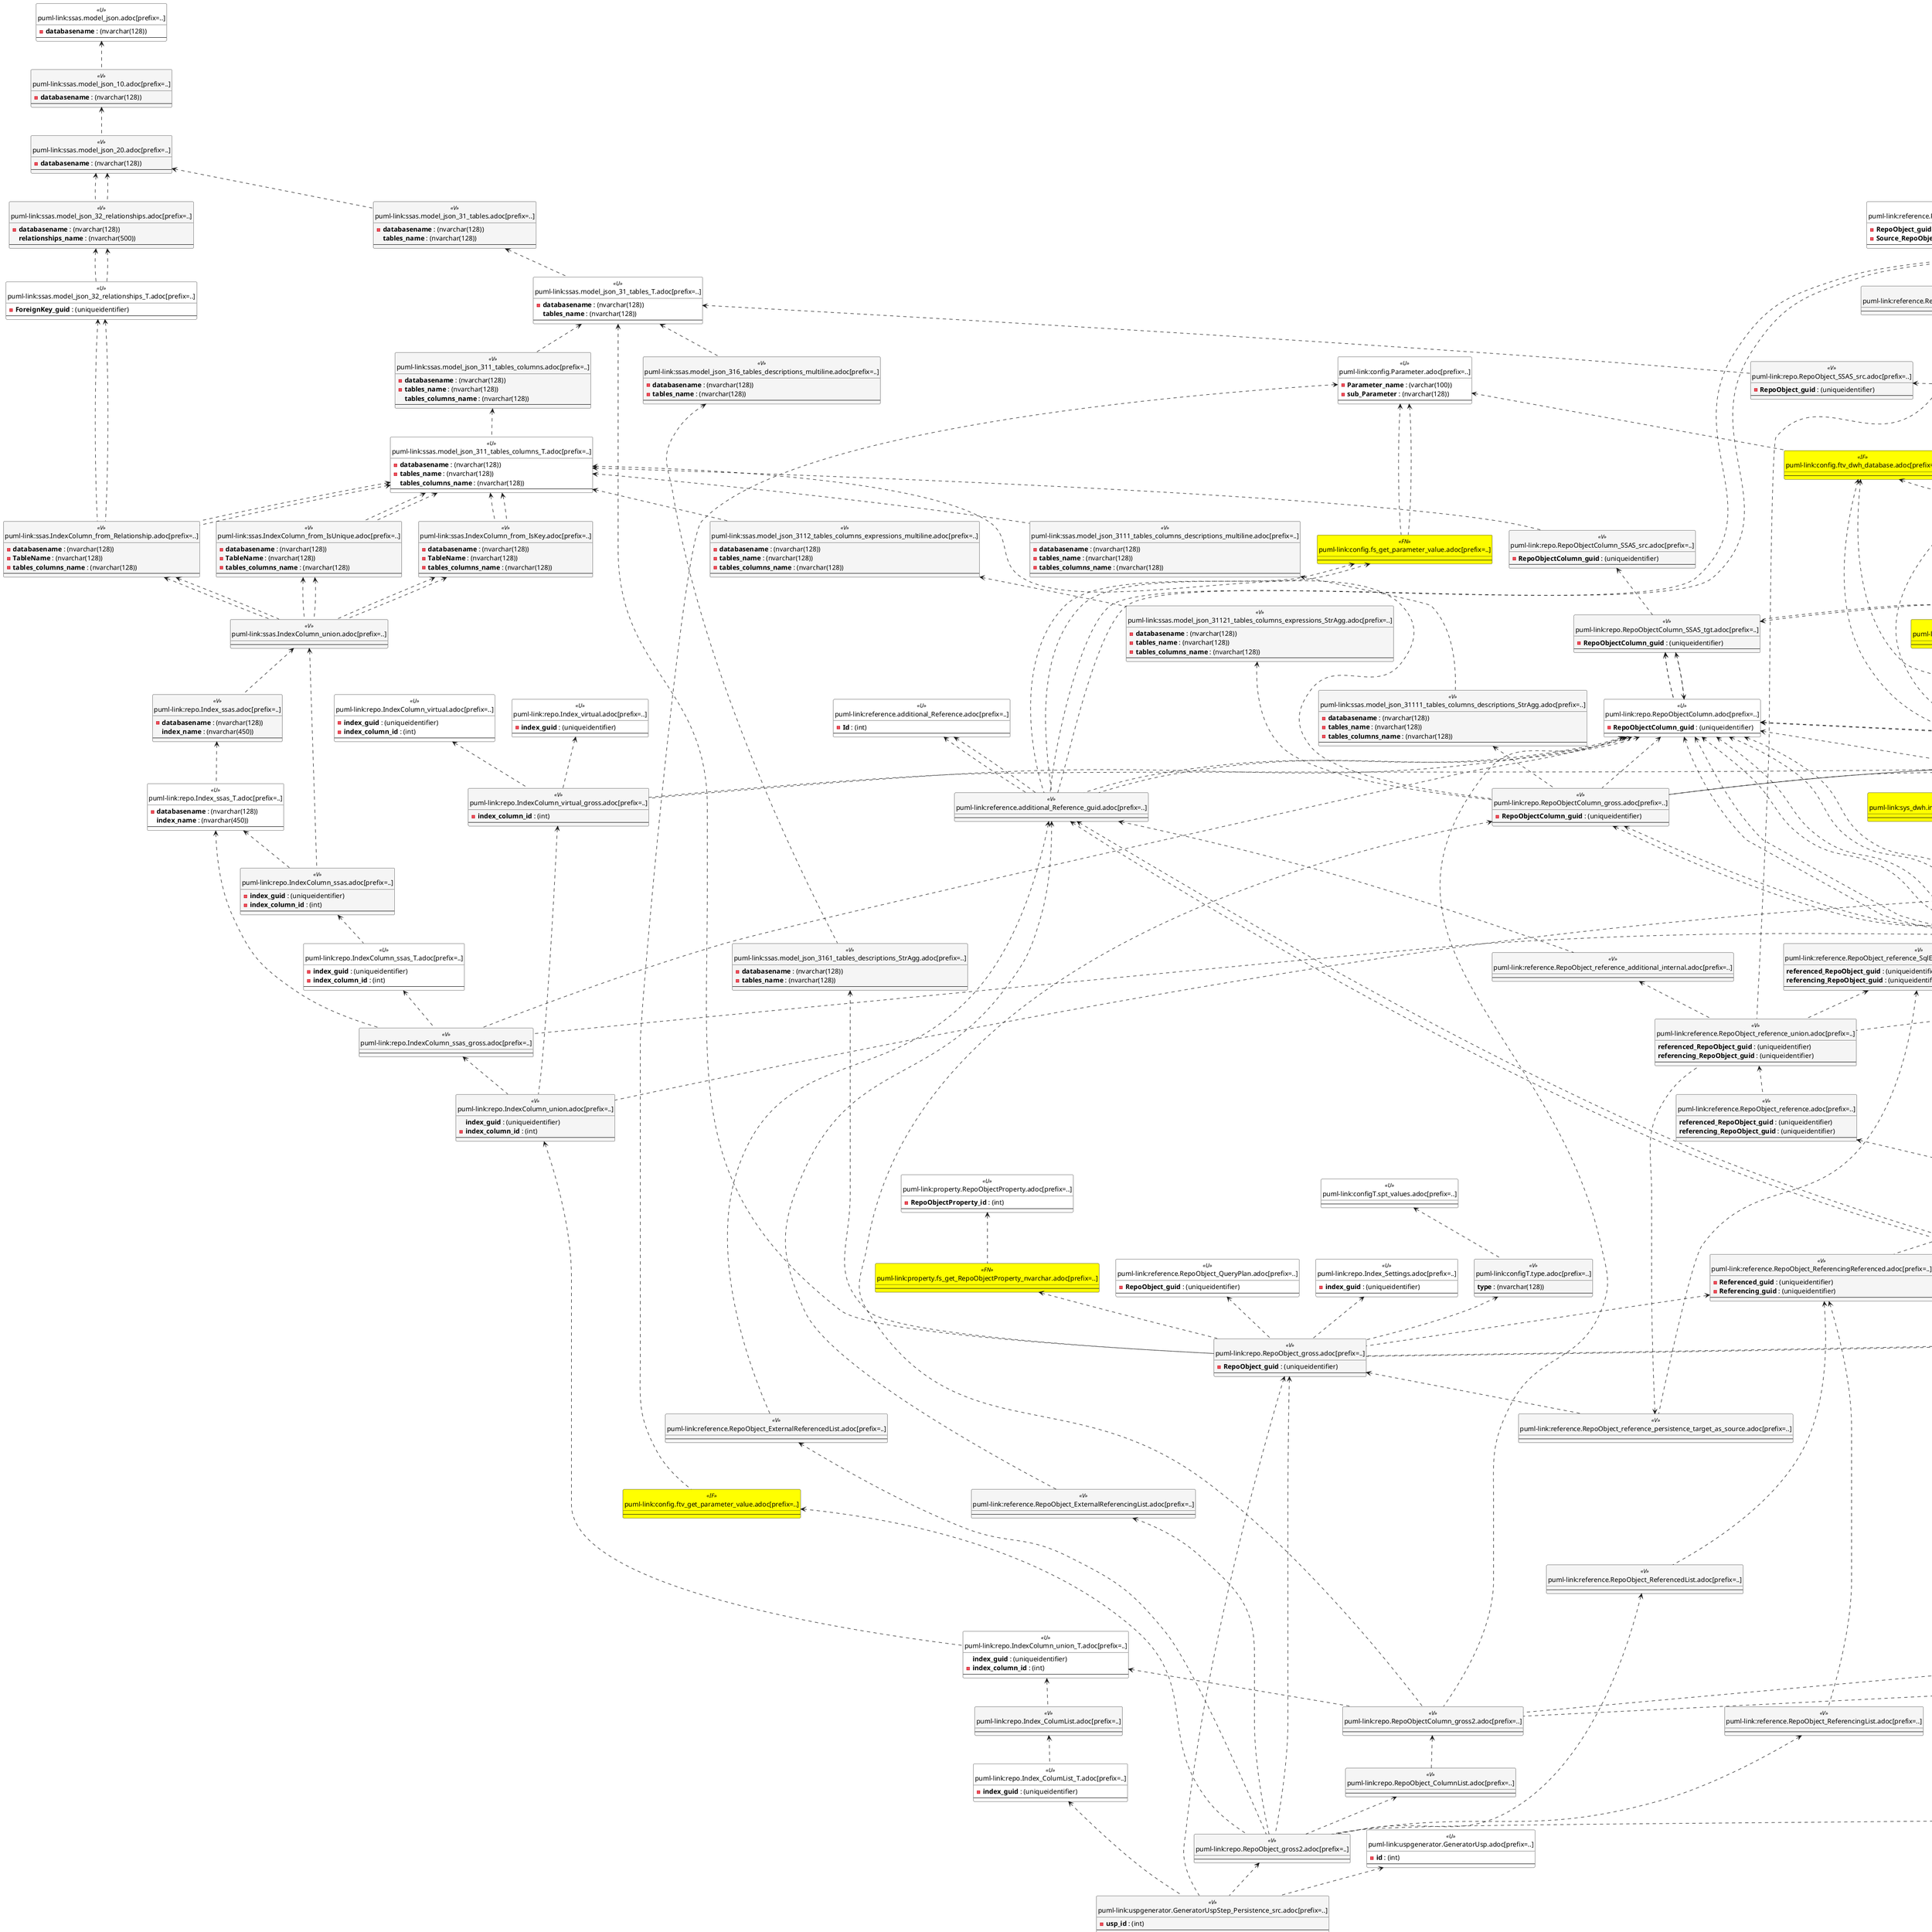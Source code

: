 @startuml
'Left to right direction
top to bottom direction
hide circle
'avoide "." issues:
set namespaceSeparator none


skinparam class {
  BackgroundColor White
  BackgroundColor<<FN>> Yellow
  BackgroundColor<<FS>> Yellow
  BackgroundColor<<FT>> LightGray
  BackgroundColor<<IF>> Yellow
  BackgroundColor<<IS>> Yellow
  BackgroundColor<<P>> Aqua
  BackgroundColor<<PC>> Aqua
  BackgroundColor<<SN>> Yellow
  BackgroundColor<<SO>> SlateBlue
  BackgroundColor<<TF>> LightGray
  BackgroundColor<<TR>> Tomato
  BackgroundColor<<U>> White
  BackgroundColor<<V>> WhiteSmoke
  BackgroundColor<<X>> Aqua
}


entity "puml-link:config.fs_get_parameter_value.adoc[prefix=..]" as config.fs_get_parameter_value << FN >> {
  --
}

entity "puml-link:config.ftv_dwh_database.adoc[prefix=..]" as config.ftv_dwh_database << IF >> {
  --
}

entity "puml-link:config.ftv_get_parameter_value.adoc[prefix=..]" as config.ftv_get_parameter_value << IF >> {
  --
}

entity "puml-link:config.Parameter.adoc[prefix=..]" as config.Parameter << U >> {
  - **Parameter_name** : (varchar(100))
  - **sub_Parameter** : (nvarchar(128))
  --
}

entity "puml-link:configT.join_type.adoc[prefix=..]" as configT.join_type << V >> {
  - **join_type** : (varchar(16))
  --
}

entity "puml-link:configT.spt_values.adoc[prefix=..]" as configT.spt_values << U >> {
  --
}

entity "puml-link:configT.type.adoc[prefix=..]" as configT.type << V >> {
  **type** : (nvarchar(128))
  --
}

entity "puml-link:docs.fs_cleanStringForAnchorId.adoc[prefix=..]" as docs.fs_cleanStringForAnchorId << FN >> {
  --
}

entity "puml-link:property.fs_get_RepoObjectColumnProperty_nvarchar.adoc[prefix=..]" as property.fs_get_RepoObjectColumnProperty_nvarchar << FN >> {
  --
}

entity "puml-link:property.fs_get_RepoObjectProperty_nvarchar.adoc[prefix=..]" as property.fs_get_RepoObjectProperty_nvarchar << FN >> {
  --
}

entity "puml-link:property.RepoObjectColumnProperty.adoc[prefix=..]" as property.RepoObjectColumnProperty << U >> {
  - **RepoObjectColumnProperty_id** : (int)
  --
}

entity "puml-link:property.RepoObjectProperty.adoc[prefix=..]" as property.RepoObjectProperty << U >> {
  - **RepoObjectProperty_id** : (int)
  --
}

entity "puml-link:reference.additional_Reference.adoc[prefix=..]" as reference.additional_Reference << U >> {
  - **Id** : (int)
  --
}

entity "puml-link:reference.additional_Reference_guid.adoc[prefix=..]" as reference.additional_Reference_guid << V >> {
  --
}

entity "puml-link:reference.RepoObject_ExternalReferencedList.adoc[prefix=..]" as reference.RepoObject_ExternalReferencedList << V >> {
  --
}

entity "puml-link:reference.RepoObject_ExternalReferencingList.adoc[prefix=..]" as reference.RepoObject_ExternalReferencingList << V >> {
  --
}

entity "puml-link:reference.RepoObject_QueryPlan.adoc[prefix=..]" as reference.RepoObject_QueryPlan << U >> {
  - **RepoObject_guid** : (uniqueidentifier)
  --
}

entity "puml-link:reference.RepoObject_reference.adoc[prefix=..]" as reference.RepoObject_reference << V >> {
  **referenced_RepoObject_guid** : (uniqueidentifier)
  **referencing_RepoObject_guid** : (uniqueidentifier)
  --
}

entity "puml-link:reference.RepoObject_reference_additional_internal.adoc[prefix=..]" as reference.RepoObject_reference_additional_internal << V >> {
  --
}

entity "puml-link:reference.RepoObject_reference_persistence.adoc[prefix=..]" as reference.RepoObject_reference_persistence << V >> {
  **referenced_RepoObject_guid** : (uniqueidentifier)
  - **referencing_RepoObject_guid** : (uniqueidentifier)
  --
}

entity "puml-link:reference.RepoObject_reference_persistence_target_as_source.adoc[prefix=..]" as reference.RepoObject_reference_persistence_target_as_source << V >> {
  --
}

entity "puml-link:reference.RepoObject_reference_SqlExpressionDependencies.adoc[prefix=..]" as reference.RepoObject_reference_SqlExpressionDependencies << V >> {
  **referenced_RepoObject_guid** : (uniqueidentifier)
  **referencing_RepoObject_guid** : (uniqueidentifier)
  --
}

entity "puml-link:reference.RepoObject_reference_T.adoc[prefix=..]" as reference.RepoObject_reference_T << U >> {
  **referenced_RepoObject_guid** : (uniqueidentifier)
  **referencing_RepoObject_guid** : (uniqueidentifier)
  --
}

entity "puml-link:reference.RepoObject_reference_union.adoc[prefix=..]" as reference.RepoObject_reference_union << V >> {
  **referenced_RepoObject_guid** : (uniqueidentifier)
  **referencing_RepoObject_guid** : (uniqueidentifier)
  --
}

entity "puml-link:reference.RepoObject_reference_virtual.adoc[prefix=..]" as reference.RepoObject_reference_virtual << V >> {
  --
}

entity "puml-link:reference.RepoObject_ReferencedList.adoc[prefix=..]" as reference.RepoObject_ReferencedList << V >> {
  --
}

entity "puml-link:reference.RepoObject_ReferencingList.adoc[prefix=..]" as reference.RepoObject_ReferencingList << V >> {
  --
}

entity "puml-link:reference.RepoObject_ReferencingReferenced.adoc[prefix=..]" as reference.RepoObject_ReferencingReferenced << V >> {
  - **Referenced_guid** : (uniqueidentifier)
  - **Referencing_guid** : (uniqueidentifier)
  --
}

entity "puml-link:reference.RepoObjectColumn_reference.adoc[prefix=..]" as reference.RepoObjectColumn_reference << V >> {
  **referenced_RepoObjectColumn_guid** : (uniqueidentifier)
  **referencing_RepoObjectColumn_guid** : (uniqueidentifier)
  --
}

entity "puml-link:reference.RepoObjectColumn_reference_additional_internal.adoc[prefix=..]" as reference.RepoObjectColumn_reference_additional_internal << V >> {
  --
}

entity "puml-link:reference.RepoObjectColumn_reference_Persistence.adoc[prefix=..]" as reference.RepoObjectColumn_reference_Persistence << V >> {
  **referencing_id** : (int)
  **referencing_minor_id** : (int)
  **referenced_id** : (int)
  **referenced_minor_id** : (int)
  --
}

entity "puml-link:reference.RepoObjectColumn_reference_SqlExpressionDependencies.adoc[prefix=..]" as reference.RepoObjectColumn_reference_SqlExpressionDependencies << V >> {
  - **referencing_id** : (int)
  - **referencing_minor_id** : (int)
  **referenced_id** : (int)
  - **referenced_minor_id** : (int)
  --
}

entity "puml-link:reference.RepoObjectColumn_reference_SqlModules.adoc[prefix=..]" as reference.RepoObjectColumn_reference_SqlModules << V >> {
  **referencing_id** : (int)
  **referencing_minor_id** : (int)
  **referenced_id** : (int)
  **referenced_minor_id** : (int)
  --
}

entity "puml-link:reference.RepoObjectColumn_reference_T.adoc[prefix=..]" as reference.RepoObjectColumn_reference_T << U >> {
  **referenced_RepoObjectColumn_guid** : (uniqueidentifier)
  **referencing_RepoObjectColumn_guid** : (uniqueidentifier)
  --
}

entity "puml-link:reference.RepoObjectColumn_reference_union.adoc[prefix=..]" as reference.RepoObjectColumn_reference_union << V >> {
  --
}

entity "puml-link:reference.RepoObjectColumn_reference_virtual.adoc[prefix=..]" as reference.RepoObjectColumn_reference_virtual << V >> {
  --
}

entity "puml-link:reference.RepoObjectColumn_ReferencedList.adoc[prefix=..]" as reference.RepoObjectColumn_ReferencedList << V >> {
  --
}

entity "puml-link:reference.RepoObjectColumn_ReferencingList.adoc[prefix=..]" as reference.RepoObjectColumn_ReferencingList << V >> {
  --
}

entity "puml-link:reference.RepoObjectColumn_ReferencingReferenced.adoc[prefix=..]" as reference.RepoObjectColumn_ReferencingReferenced << V >> {
  - **Referenced_guid** : (uniqueidentifier)
  - **Referencing_guid** : (uniqueidentifier)
  --
}

entity "puml-link:reference.RepoObjectColumnSource_virtual.adoc[prefix=..]" as reference.RepoObjectColumnSource_virtual << U >> {
  - **RepoObjectColumn_guid** : (uniqueidentifier)
  - **Source_RepoObjectColumn_guid** : (uniqueidentifier)
  --
}

entity "puml-link:reference.RepoObjectSource_virtual.adoc[prefix=..]" as reference.RepoObjectSource_virtual << U >> {
  - **RepoObject_guid** : (uniqueidentifier)
  - **Source_RepoObject_guid** : (uniqueidentifier)
  --
}

entity "puml-link:repo.Index_ColumList.adoc[prefix=..]" as repo.Index_ColumList << V >> {
  --
}

entity "puml-link:repo.Index_ColumList_T.adoc[prefix=..]" as repo.Index_ColumList_T << U >> {
  - **index_guid** : (uniqueidentifier)
  --
}

entity "puml-link:repo.Index_Settings.adoc[prefix=..]" as repo.Index_Settings << U >> {
  - **index_guid** : (uniqueidentifier)
  --
}

entity "puml-link:repo.Index_ssas.adoc[prefix=..]" as repo.Index_ssas << V >> {
  - **databasename** : (nvarchar(128))
  **index_name** : (nvarchar(450))
  --
}

entity "puml-link:repo.Index_ssas_T.adoc[prefix=..]" as repo.Index_ssas_T << U >> {
  - **databasename** : (nvarchar(128))
  **index_name** : (nvarchar(450))
  --
}

entity "puml-link:repo.Index_virtual.adoc[prefix=..]" as repo.Index_virtual << U >> {
  - **index_guid** : (uniqueidentifier)
  --
}

entity "puml-link:repo.IndexColumn_ssas.adoc[prefix=..]" as repo.IndexColumn_ssas << V >> {
  - **index_guid** : (uniqueidentifier)
  - **index_column_id** : (int)
  --
}

entity "puml-link:repo.IndexColumn_ssas_gross.adoc[prefix=..]" as repo.IndexColumn_ssas_gross << V >> {
  --
}

entity "puml-link:repo.IndexColumn_ssas_T.adoc[prefix=..]" as repo.IndexColumn_ssas_T << U >> {
  - **index_guid** : (uniqueidentifier)
  - **index_column_id** : (int)
  --
}

entity "puml-link:repo.IndexColumn_union.adoc[prefix=..]" as repo.IndexColumn_union << V >> {
  **index_guid** : (uniqueidentifier)
  - **index_column_id** : (int)
  --
}

entity "puml-link:repo.IndexColumn_union_T.adoc[prefix=..]" as repo.IndexColumn_union_T << U >> {
  **index_guid** : (uniqueidentifier)
  - **index_column_id** : (int)
  --
}

entity "puml-link:repo.IndexColumn_virtual.adoc[prefix=..]" as repo.IndexColumn_virtual << U >> {
  - **index_guid** : (uniqueidentifier)
  - **index_column_id** : (int)
  --
}

entity "puml-link:repo.IndexColumn_virtual_gross.adoc[prefix=..]" as repo.IndexColumn_virtual_gross << V >> {
  - **index_column_id** : (int)
  --
}

entity "puml-link:repo.RepoObject.adoc[prefix=..]" as repo.RepoObject << U >> {
  - **RepoObject_guid** : (uniqueidentifier)
  --
}

entity "puml-link:repo.RepoObject_ColumnList.adoc[prefix=..]" as repo.RepoObject_ColumnList << V >> {
  --
}

entity "puml-link:repo.RepoObject_gross.adoc[prefix=..]" as repo.RepoObject_gross << V >> {
  - **RepoObject_guid** : (uniqueidentifier)
  --
}

entity "puml-link:repo.RepoObject_gross2.adoc[prefix=..]" as repo.RepoObject_gross2 << V >> {
  --
}

entity "puml-link:repo.RepoObject_persistence.adoc[prefix=..]" as repo.RepoObject_persistence << U >> {
  - **target_RepoObject_guid** : (uniqueidentifier)
  --
}

entity "puml-link:repo.RepoObject_SSAS_src.adoc[prefix=..]" as repo.RepoObject_SSAS_src << V >> {
  - **RepoObject_guid** : (uniqueidentifier)
  --
}

entity "puml-link:repo.RepoObject_SSAS_tgt.adoc[prefix=..]" as repo.RepoObject_SSAS_tgt << V >> {
  - **RepoObject_guid** : (uniqueidentifier)
  --
}

entity "puml-link:repo.RepoObjectColumn.adoc[prefix=..]" as repo.RepoObjectColumn << U >> {
  - **RepoObjectColumn_guid** : (uniqueidentifier)
  --
}

entity "puml-link:repo.RepoObjectColumn_gross.adoc[prefix=..]" as repo.RepoObjectColumn_gross << V >> {
  - **RepoObjectColumn_guid** : (uniqueidentifier)
  --
}

entity "puml-link:repo.RepoObjectColumn_gross2.adoc[prefix=..]" as repo.RepoObjectColumn_gross2 << V >> {
  --
}

entity "puml-link:repo.RepoObjectColumn_SSAS_src.adoc[prefix=..]" as repo.RepoObjectColumn_SSAS_src << V >> {
  - **RepoObjectColumn_guid** : (uniqueidentifier)
  --
}

entity "puml-link:repo.RepoObjectColumn_SSAS_tgt.adoc[prefix=..]" as repo.RepoObjectColumn_SSAS_tgt << V >> {
  - **RepoObjectColumn_guid** : (uniqueidentifier)
  --
}

entity "puml-link:repo.SysColumn_RepoObjectColumn_via_name.adoc[prefix=..]" as repo.SysColumn_RepoObjectColumn_via_name << V >> {
  --
}

entity "puml-link:repo.SysObject_RepoObject_via_name.adoc[prefix=..]" as repo.SysObject_RepoObject_via_name << V >> {
  --
}

entity "puml-link:repo_sys.ExtendedProperties.adoc[prefix=..]" as repo_sys.ExtendedProperties << V >> {
  --
}

entity "puml-link:repo_sys.IndexColumn_unique.adoc[prefix=..]" as repo_sys.IndexColumn_unique << V >> {
  --
}

entity "puml-link:repo_sys.sql_expression_dependencies.adoc[prefix=..]" as repo_sys.sql_expression_dependencies << V >> {
  --
}

entity "puml-link:repo_sys.SysColumn.adoc[prefix=..]" as repo_sys.SysColumn << V >> {
  --
}

entity "puml-link:repo_sys.SysObject.adoc[prefix=..]" as repo_sys.SysObject << V >> {
  --
}

entity "puml-link:sqlparse.ftv_sqlparse.adoc[prefix=..]" as sqlparse.ftv_sqlparse << IF >> {
  --
}

entity "puml-link:sqlparse.ftv_sqlparse_children_pivot.adoc[prefix=..]" as sqlparse.ftv_sqlparse_children_pivot << IF >> {
  --
}

entity "puml-link:sqlparse.ftv_sqlparse_with_some_children.adoc[prefix=..]" as sqlparse.ftv_sqlparse_with_some_children << IF >> {
  --
}

entity "puml-link:sqlparse.RepoObject_SqlModules.adoc[prefix=..]" as sqlparse.RepoObject_SqlModules << U >> {
  - **RepoObject_guid** : (uniqueidentifier)
  --
}

entity "puml-link:sqlparse.RepoObject_SqlModules_10_statement.adoc[prefix=..]" as sqlparse.RepoObject_SqlModules_10_statement << V >> {
  - **RepoObject_guid** : (uniqueidentifier)
  --
}

entity "puml-link:sqlparse.RepoObject_SqlModules_20_statement_children.adoc[prefix=..]" as sqlparse.RepoObject_SqlModules_20_statement_children << V >> {
  - **RepoObject_guid** : (uniqueidentifier)
  - **json_key** : (nvarchar(4000))
  --
}

entity "puml-link:sqlparse.RepoObject_SqlModules_21_statement_children_helper.adoc[prefix=..]" as sqlparse.RepoObject_SqlModules_21_statement_children_helper << V >> {
  - **RepoObject_guid** : (uniqueidentifier)
  - **json_key** : (nvarchar(4000))
  --
}

entity "puml-link:sqlparse.RepoObject_SqlModules_22_identifier_alias_AS.adoc[prefix=..]" as sqlparse.RepoObject_SqlModules_22_identifier_alias_AS << V >> {
  - **RepoObject_guid** : (uniqueidentifier)
  - **json_key** : (nvarchar(4000))
  **RowNumber** : (bigint)
  --
}

entity "puml-link:sqlparse.RepoObject_SqlModules_24_IdentifierList_children.adoc[prefix=..]" as sqlparse.RepoObject_SqlModules_24_IdentifierList_children << V >> {
  - **RepoObject_guid** : (uniqueidentifier)
  - **json_key** : (nvarchar(4000))
  - **T2_json_key** : (nvarchar(4000))
  --
}

entity "puml-link:sqlparse.RepoObject_SqlModules_25_IdentifierList_children_IdentifierSplit.adoc[prefix=..]" as sqlparse.RepoObject_SqlModules_25_IdentifierList_children_IdentifierSplit << V >> {
  - **RepoObject_guid** : (uniqueidentifier)
  - **json_key** : (nvarchar(4000))
  - **T2_json_key** : (nvarchar(4000))
  --
}

entity "puml-link:sqlparse.RepoObject_SqlModules_26_IdentifierList_children_IdentifierSplit_QuoteName.adoc[prefix=..]" as sqlparse.RepoObject_SqlModules_26_IdentifierList_children_IdentifierSplit_QuoteName << V >> {
  - **RepoObject_guid** : (uniqueidentifier)
  - **json_key** : (nvarchar(4000))
  - **T2_json_key** : (nvarchar(4000))
  --
}

entity "puml-link:sqlparse.RepoObject_SqlModules_29_1_object_is_union.adoc[prefix=..]" as sqlparse.RepoObject_SqlModules_29_1_object_is_union << V >> {
  - **RepoObject_guid** : (uniqueidentifier)
  --
}

entity "puml-link:sqlparse.RepoObject_SqlModules_29_2_object_is_GroupBy.adoc[prefix=..]" as sqlparse.RepoObject_SqlModules_29_2_object_is_GroupBy << V >> {
  - **RepoObject_guid** : (uniqueidentifier)
  --
}

entity "puml-link:sqlparse.RepoObject_SqlModules_31_object.adoc[prefix=..]" as sqlparse.RepoObject_SqlModules_31_object << V >> {
  - **RepoObject_guid** : (uniqueidentifier)
  --
}

entity "puml-link:sqlparse.RepoObject_SqlModules_32_ObjectClass.adoc[prefix=..]" as sqlparse.RepoObject_SqlModules_32_ObjectClass << V >> {
  - **RepoObject_guid** : (uniqueidentifier)
  **class** : (nvarchar(500))
  --
}

entity "puml-link:sqlparse.RepoObject_SqlModules_33_ObjectNormalized.adoc[prefix=..]" as sqlparse.RepoObject_SqlModules_33_ObjectNormalized << V >> {
  - **RepoObject_guid** : (uniqueidentifier)
  **normalized** : (nvarchar(max))
  --
}

entity "puml-link:sqlparse.RepoObject_SqlModules_39_object.adoc[prefix=..]" as sqlparse.RepoObject_SqlModules_39_object << V >> {
  - **RepoObject_guid** : (uniqueidentifier)
  --
}

entity "puml-link:sqlparse.RepoObject_SqlModules_41_from.adoc[prefix=..]" as sqlparse.RepoObject_SqlModules_41_from << V >> {
  - **RepoObject_guid** : (uniqueidentifier)
  - **json_key** : (nvarchar(4000))
  --
}

entity "puml-link:sqlparse.RepoObject_SqlModules_41_from_T.adoc[prefix=..]" as sqlparse.RepoObject_SqlModules_41_from_T << U >> {
  - **RepoObject_guid** : (uniqueidentifier)
  - **json_key** : (nvarchar(4000))
  --
}

entity "puml-link:sqlparse.RepoObject_SqlModules_42_from_Identifier.adoc[prefix=..]" as sqlparse.RepoObject_SqlModules_42_from_Identifier << V >> {
  --
}

entity "puml-link:sqlparse.RepoObject_SqlModules_43_from_Identifier.adoc[prefix=..]" as sqlparse.RepoObject_SqlModules_43_from_Identifier << V >> {
  --
}

entity "puml-link:sqlparse.RepoObject_SqlModules_44_from_Identifier_QuoteName.adoc[prefix=..]" as sqlparse.RepoObject_SqlModules_44_from_Identifier_QuoteName << V >> {
  --
}

entity "puml-link:sqlparse.RepoObject_SqlModules_51_Identitfier.adoc[prefix=..]" as sqlparse.RepoObject_SqlModules_51_Identitfier << V >> {
  --
}

entity "puml-link:sqlparse.RepoObject_SqlModules_52_Identitfier_QuoteName.adoc[prefix=..]" as sqlparse.RepoObject_SqlModules_52_Identitfier_QuoteName << V >> {
  --
}

entity "puml-link:sqlparse.RepoObject_SqlModules_61_SelectIdentifier_Union.adoc[prefix=..]" as sqlparse.RepoObject_SqlModules_61_SelectIdentifier_Union << V >> {
  --
}

entity "puml-link:sqlparse.RepoObject_SqlModules_61_SelectIdentifier_Union_T.adoc[prefix=..]" as sqlparse.RepoObject_SqlModules_61_SelectIdentifier_Union_T << U >> {
  --
}

entity "puml-link:sqlparse.RepoObject_SqlModules_71_reference_ExpliciteTableAlias.adoc[prefix=..]" as sqlparse.RepoObject_SqlModules_71_reference_ExpliciteTableAlias << V >> {
  --
}

entity "puml-link:sqlparse.RepoObject_SqlModules_72_reference_NoTableAlias.adoc[prefix=..]" as sqlparse.RepoObject_SqlModules_72_reference_NoTableAlias << V >> {
  --
}

entity "puml-link:sqlparse.RepoObject_SqlModules_79_reference_union.adoc[prefix=..]" as sqlparse.RepoObject_SqlModules_79_reference_union << V >> {
  --
}

entity "puml-link:sqlparse.RepoObject_SqlModules_Repo_Sys.adoc[prefix=..]" as sqlparse.RepoObject_SqlModules_Repo_Sys << V >> {
  --
}

entity "puml-link:ssas.IndexColumn_from_IsKey.adoc[prefix=..]" as ssas.IndexColumn_from_IsKey << V >> {
  - **databasename** : (nvarchar(128))
  - **TableName** : (nvarchar(128))
  - **tables_columns_name** : (nvarchar(128))
  --
}

entity "puml-link:ssas.IndexColumn_from_IsUnique.adoc[prefix=..]" as ssas.IndexColumn_from_IsUnique << V >> {
  - **databasename** : (nvarchar(128))
  - **TableName** : (nvarchar(128))
  - **tables_columns_name** : (nvarchar(128))
  --
}

entity "puml-link:ssas.IndexColumn_from_Relationship.adoc[prefix=..]" as ssas.IndexColumn_from_Relationship << V >> {
  - **databasename** : (nvarchar(128))
  - **TableName** : (nvarchar(128))
  - **tables_columns_name** : (nvarchar(128))
  --
}

entity "puml-link:ssas.IndexColumn_union.adoc[prefix=..]" as ssas.IndexColumn_union << V >> {
  --
}

entity "puml-link:ssas.model_json.adoc[prefix=..]" as ssas.model_json << U >> {
  - **databasename** : (nvarchar(128))
  --
}

entity "puml-link:ssas.model_json_10.adoc[prefix=..]" as ssas.model_json_10 << V >> {
  - **databasename** : (nvarchar(128))
  --
}

entity "puml-link:ssas.model_json_20.adoc[prefix=..]" as ssas.model_json_20 << V >> {
  - **databasename** : (nvarchar(128))
  --
}

entity "puml-link:ssas.model_json_31_tables.adoc[prefix=..]" as ssas.model_json_31_tables << V >> {
  - **databasename** : (nvarchar(128))
  **tables_name** : (nvarchar(128))
  --
}

entity "puml-link:ssas.model_json_31_tables_T.adoc[prefix=..]" as ssas.model_json_31_tables_T << U >> {
  - **databasename** : (nvarchar(128))
  **tables_name** : (nvarchar(128))
  --
}

entity "puml-link:ssas.model_json_311_tables_columns.adoc[prefix=..]" as ssas.model_json_311_tables_columns << V >> {
  - **databasename** : (nvarchar(128))
  - **tables_name** : (nvarchar(128))
  **tables_columns_name** : (nvarchar(128))
  --
}

entity "puml-link:ssas.model_json_311_tables_columns_T.adoc[prefix=..]" as ssas.model_json_311_tables_columns_T << U >> {
  - **databasename** : (nvarchar(128))
  - **tables_name** : (nvarchar(128))
  **tables_columns_name** : (nvarchar(128))
  --
}

entity "puml-link:ssas.model_json_3111_tables_columns_descriptions_multiline.adoc[prefix=..]" as ssas.model_json_3111_tables_columns_descriptions_multiline << V >> {
  - **databasename** : (nvarchar(128))
  - **tables_name** : (nvarchar(128))
  - **tables_columns_name** : (nvarchar(128))
  --
}

entity "puml-link:ssas.model_json_31111_tables_columns_descriptions_StrAgg.adoc[prefix=..]" as ssas.model_json_31111_tables_columns_descriptions_StrAgg << V >> {
  - **databasename** : (nvarchar(128))
  - **tables_name** : (nvarchar(128))
  - **tables_columns_name** : (nvarchar(128))
  --
}

entity "puml-link:ssas.model_json_3112_tables_columns_expressions_multiline.adoc[prefix=..]" as ssas.model_json_3112_tables_columns_expressions_multiline << V >> {
  - **databasename** : (nvarchar(128))
  - **tables_name** : (nvarchar(128))
  - **tables_columns_name** : (nvarchar(128))
  --
}

entity "puml-link:ssas.model_json_31121_tables_columns_expressions_StrAgg.adoc[prefix=..]" as ssas.model_json_31121_tables_columns_expressions_StrAgg << V >> {
  - **databasename** : (nvarchar(128))
  - **tables_name** : (nvarchar(128))
  - **tables_columns_name** : (nvarchar(128))
  --
}

entity "puml-link:ssas.model_json_316_tables_descriptions_multiline.adoc[prefix=..]" as ssas.model_json_316_tables_descriptions_multiline << V >> {
  - **databasename** : (nvarchar(128))
  - **tables_name** : (nvarchar(128))
  --
}

entity "puml-link:ssas.model_json_3161_tables_descriptions_StrAgg.adoc[prefix=..]" as ssas.model_json_3161_tables_descriptions_StrAgg << V >> {
  - **databasename** : (nvarchar(128))
  - **tables_name** : (nvarchar(128))
  --
}

entity "puml-link:ssas.model_json_32_relationships.adoc[prefix=..]" as ssas.model_json_32_relationships << V >> {
  - **databasename** : (nvarchar(128))
  **relationships_name** : (nvarchar(500))
  --
}

entity "puml-link:ssas.model_json_32_relationships_T.adoc[prefix=..]" as ssas.model_json_32_relationships_T << U >> {
  - **ForeignKey_guid** : (uniqueidentifier)
  --
}

entity "puml-link:sys_dwh.columns.adoc[prefix=..]" as sys_dwh.columns << SN >> {
  --
}

entity "puml-link:sys_dwh.computed_columns.adoc[prefix=..]" as sys_dwh.computed_columns << SN >> {
  --
}

entity "puml-link:sys_dwh.default_constraints.adoc[prefix=..]" as sys_dwh.default_constraints << SN >> {
  --
}

entity "puml-link:sys_dwh.extended_properties.adoc[prefix=..]" as sys_dwh.extended_properties << SN >> {
  --
}

entity "puml-link:sys_dwh.identity_columns.adoc[prefix=..]" as sys_dwh.identity_columns << SN >> {
  --
}

entity "puml-link:sys_dwh.index_columns.adoc[prefix=..]" as sys_dwh.index_columns << SN >> {
  --
}

entity "puml-link:sys_dwh.indexes.adoc[prefix=..]" as sys_dwh.indexes << SN >> {
  --
}

entity "puml-link:sys_dwh.objects.adoc[prefix=..]" as sys_dwh.objects << SN >> {
  --
}

entity "puml-link:sys_dwh.parameters.adoc[prefix=..]" as sys_dwh.parameters << SN >> {
  --
}

entity "puml-link:sys_dwh.schemas.adoc[prefix=..]" as sys_dwh.schemas << SN >> {
  --
}

entity "puml-link:sys_dwh.sql_expression_dependencies.adoc[prefix=..]" as sys_dwh.sql_expression_dependencies << SN >> {
  --
}

entity "puml-link:sys_dwh.sql_modules.adoc[prefix=..]" as sys_dwh.sql_modules << SN >> {
  --
}

entity "puml-link:sys_dwh.tables.adoc[prefix=..]" as sys_dwh.tables << SN >> {
  --
}

entity "puml-link:sys_dwh.types.adoc[prefix=..]" as sys_dwh.types << SN >> {
  --
}

entity "puml-link:uspgenerator.GeneratorUsp.adoc[prefix=..]" as uspgenerator.GeneratorUsp << U >> {
  - **id** : (int)
  --
}

entity "puml-link:uspgenerator.GeneratorUspStep_Persistence_src.adoc[prefix=..]" as uspgenerator.GeneratorUspStep_Persistence_src << V >> {
  - **usp_id** : (int)
  --
}

config.fs_get_parameter_value <.. reference.additional_Reference_guid
config.fs_get_parameter_value <.. reference.additional_Reference_guid
config.ftv_dwh_database <.. repo_sys.ExtendedProperties
config.ftv_dwh_database <.. repo_sys.sql_expression_dependencies
config.ftv_dwh_database <.. repo_sys.SysColumn
config.ftv_get_parameter_value <.. repo.RepoObject_gross2
config.Parameter <.. config.ftv_get_parameter_value
config.Parameter <.. config.fs_get_parameter_value
config.Parameter <.. config.fs_get_parameter_value
config.Parameter <.. config.ftv_dwh_database
configT.join_type <.. sqlparse.RepoObject_SqlModules_41_from
configT.join_type <.. sqlparse.RepoObject_SqlModules_41_from
configT.join_type <.. sqlparse.RepoObject_SqlModules_41_from
configT.join_type <.. sqlparse.RepoObject_SqlModules_41_from
configT.spt_values <.. configT.type
configT.type <.. repo.RepoObject_gross
docs.fs_cleanStringForAnchorId <.. reference.RepoObjectColumn_ReferencedList
docs.fs_cleanStringForAnchorId <.. reference.RepoObjectColumn_ReferencingList
property.fs_get_RepoObjectColumnProperty_nvarchar <.. repo.RepoObjectColumn_gross
property.fs_get_RepoObjectProperty_nvarchar <.. repo.RepoObject_gross
property.RepoObjectColumnProperty <.. property.fs_get_RepoObjectColumnProperty_nvarchar
property.RepoObjectProperty <.. property.fs_get_RepoObjectProperty_nvarchar
reference.additional_Reference <.. reference.additional_Reference_guid
reference.additional_Reference <.. reference.additional_Reference_guid
reference.additional_Reference_guid <.. reference.RepoObject_ExternalReferencedList
reference.additional_Reference_guid <.. reference.RepoObject_ExternalReferencingList
reference.additional_Reference_guid <.. reference.RepoObject_reference_additional_internal
reference.additional_Reference_guid <.. reference.RepoObjectColumn_reference_additional_internal
reference.additional_Reference_guid <.. reference.RepoObjectColumn_reference_additional_internal
reference.RepoObject_ExternalReferencedList <.. repo.RepoObject_gross2
reference.RepoObject_ExternalReferencingList <.. repo.RepoObject_gross2
reference.RepoObject_QueryPlan <.. repo.RepoObject_gross
reference.RepoObject_reference <.. reference.RepoObject_reference_T
reference.RepoObject_reference_additional_internal <.. reference.RepoObject_reference_union
reference.RepoObject_reference_persistence <.. reference.RepoObject_reference_union
reference.RepoObject_reference_persistence_target_as_source <.. reference.RepoObject_reference_union
reference.RepoObject_reference_SqlExpressionDependencies <.. reference.RepoObject_reference_union
reference.RepoObject_reference_SqlExpressionDependencies <.. reference.RepoObject_reference_persistence_target_as_source
reference.RepoObject_reference_T <.. reference.RepoObject_ReferencingReferenced
reference.RepoObject_reference_T <.. reference.RepoObjectColumn_reference_additional_internal
reference.RepoObject_reference_T <.. reference.RepoObjectColumn_reference_additional_internal
reference.RepoObject_reference_T <.. reference.RepoObjectColumn_reference_virtual
reference.RepoObject_reference_T <.. reference.RepoObjectColumn_reference_virtual
reference.RepoObject_reference_T <.. reference.RepoObjectColumn_reference_SqlExpressionDependencies
reference.RepoObject_reference_T <.. reference.RepoObjectColumn_reference_SqlExpressionDependencies
reference.RepoObject_reference_union <.. reference.RepoObject_reference
reference.RepoObject_reference_virtual <.. reference.RepoObject_reference_union
reference.RepoObject_ReferencedList <.. repo.RepoObject_gross2
reference.RepoObject_ReferencingList <.. repo.RepoObject_gross2
reference.RepoObject_ReferencingReferenced <.. repo.RepoObject_gross
reference.RepoObject_ReferencingReferenced <.. reference.RepoObject_ReferencedList
reference.RepoObject_ReferencingReferenced <.. reference.RepoObject_ReferencingList
reference.RepoObjectColumn_reference <.. reference.RepoObjectColumn_reference_T
reference.RepoObjectColumn_reference <.. reference.RepoObjectColumn_reference_T
reference.RepoObjectColumn_reference_additional_internal <.. reference.RepoObjectColumn_reference_union
reference.RepoObjectColumn_reference_additional_internal <.. reference.RepoObjectColumn_reference_union
reference.RepoObjectColumn_reference_Persistence <.. reference.RepoObjectColumn_reference_union
reference.RepoObjectColumn_reference_Persistence <.. reference.RepoObjectColumn_reference_union
reference.RepoObjectColumn_reference_SqlExpressionDependencies <.. reference.RepoObjectColumn_reference_union
reference.RepoObjectColumn_reference_SqlExpressionDependencies <.. reference.RepoObjectColumn_reference_union
reference.RepoObjectColumn_reference_SqlModules <.. reference.RepoObjectColumn_reference_union
reference.RepoObjectColumn_reference_SqlModules <.. reference.RepoObjectColumn_reference_union
reference.RepoObjectColumn_reference_T <.. reference.RepoObjectColumn_ReferencingReferenced
reference.RepoObjectColumn_reference_T <.. reference.RepoObjectColumn_ReferencingReferenced
reference.RepoObjectColumn_reference_union <.. reference.RepoObjectColumn_reference
reference.RepoObjectColumn_reference_union <.. reference.RepoObjectColumn_reference
reference.RepoObjectColumn_reference_virtual <.. reference.RepoObjectColumn_reference_union
reference.RepoObjectColumn_reference_virtual <.. reference.RepoObjectColumn_reference_union
reference.RepoObjectColumn_ReferencedList <.. repo.RepoObjectColumn_gross2
reference.RepoObjectColumn_ReferencingList <.. repo.RepoObjectColumn_gross2
reference.RepoObjectColumn_ReferencingReferenced <.. reference.RepoObjectColumn_ReferencedList
reference.RepoObjectColumn_ReferencingReferenced <.. reference.RepoObjectColumn_ReferencingList
reference.RepoObjectColumnSource_virtual <.. reference.RepoObjectColumn_reference_virtual
reference.RepoObjectColumnSource_virtual <.. reference.RepoObjectColumn_reference_virtual
reference.RepoObjectSource_virtual <.. reference.RepoObject_reference_virtual
repo.Index_ColumList <.. repo.Index_ColumList_T
repo.Index_ColumList_T <.. uspgenerator.GeneratorUspStep_Persistence_src
repo.Index_Settings <.. repo.RepoObject_gross
repo.Index_ssas <.. repo.Index_ssas_T
repo.Index_ssas_T <.. repo.IndexColumn_ssas_gross
repo.Index_ssas_T <.. repo.IndexColumn_ssas
repo.Index_virtual <.. repo.IndexColumn_virtual_gross
repo.IndexColumn_ssas <.. repo.IndexColumn_ssas_T
repo.IndexColumn_ssas_gross <.. repo.IndexColumn_union
repo.IndexColumn_ssas_T <.. repo.IndexColumn_ssas_gross
repo.IndexColumn_union <.. repo.IndexColumn_union_T
repo.IndexColumn_union_T <.. repo.RepoObjectColumn_gross2
repo.IndexColumn_union_T <.. repo.Index_ColumList
repo.IndexColumn_virtual <.. repo.IndexColumn_virtual_gross
repo.IndexColumn_virtual_gross <.. repo.IndexColumn_union
repo.RepoObject <.. repo.RepoObjectColumn_gross
repo.RepoObject <.. reference.additional_Reference_guid
repo.RepoObject <.. reference.additional_Reference_guid
repo.RepoObject <.. repo.RepoObject_SSAS_tgt
repo.RepoObject <.. sqlparse.RepoObject_SqlModules_Repo_Sys
repo.RepoObject <.. repo.RepoObject_gross
repo.RepoObject <.. repo.IndexColumn_virtual_gross
repo.RepoObject <.. repo.IndexColumn_ssas_gross
repo.RepoObject <.. reference.RepoObject_reference_persistence
repo.RepoObject <.. reference.RepoObject_reference_virtual
repo.RepoObject <.. repo.SysColumn_RepoObjectColumn_via_name
repo.RepoObject <.. repo.SysObject_RepoObject_via_name
repo.RepoObject <.. reference.RepoObjectColumn_reference_Persistence
repo.RepoObject <.. reference.RepoObjectColumn_reference_Persistence
repo.RepoObject <.. reference.RepoObjectColumn_reference_SqlModules
repo.RepoObject <.. reference.RepoObjectColumn_reference_SqlModules
repo.RepoObject <.. sqlparse.RepoObject_SqlModules_71_reference_ExpliciteTableAlias
repo.RepoObject <.. sqlparse.RepoObject_SqlModules_71_reference_ExpliciteTableAlias
repo.RepoObject <.. sqlparse.RepoObject_SqlModules_72_reference_NoTableAlias
repo.RepoObject <.. sqlparse.RepoObject_SqlModules_72_reference_NoTableAlias
repo.RepoObject <.. sqlparse.RepoObject_SqlModules_10_statement
repo.RepoObject <.. sqlparse.RepoObject_SqlModules_10_statement
repo.RepoObject <.. sqlparse.RepoObject_SqlModules_10_statement
repo.RepoObject <.. sqlparse.RepoObject_SqlModules_10_statement
repo.RepoObject <.. sqlparse.RepoObject_SqlModules_10_statement
repo.RepoObject <.. sqlparse.RepoObject_SqlModules_10_statement
repo.RepoObject <.. sqlparse.RepoObject_SqlModules_10_statement
repo.RepoObject <.. sqlparse.RepoObject_SqlModules_10_statement
repo.RepoObject <.. sqlparse.RepoObject_SqlModules_10_statement
repo.RepoObject <.. sqlparse.RepoObject_SqlModules_10_statement
repo.RepoObject <.. sqlparse.RepoObject_SqlModules_10_statement
repo.RepoObject <.. sqlparse.RepoObject_SqlModules_10_statement
repo.RepoObject <.. sqlparse.RepoObject_SqlModules_10_statement
repo.RepoObject <.. sqlparse.RepoObject_SqlModules_10_statement
repo.RepoObject <.. sqlparse.RepoObject_SqlModules_10_statement
repo.RepoObject <.. sqlparse.RepoObject_SqlModules_10_statement
repo.RepoObject <.. sqlparse.RepoObject_SqlModules_10_statement
repo.RepoObject <.. sqlparse.RepoObject_SqlModules_10_statement
repo.RepoObject <.. sqlparse.RepoObject_SqlModules_10_statement
repo.RepoObject <.. sqlparse.RepoObject_SqlModules_10_statement
repo.RepoObject <.. sqlparse.RepoObject_SqlModules_10_statement
repo.RepoObject <.. sqlparse.RepoObject_SqlModules_10_statement
repo.RepoObject <.. sqlparse.RepoObject_SqlModules_10_statement
repo.RepoObject <.. sqlparse.RepoObject_SqlModules_10_statement
repo.RepoObject <.. sqlparse.RepoObject_SqlModules_39_object
repo.RepoObject <.. sqlparse.RepoObject_SqlModules_39_object
repo.RepoObject <.. sqlparse.RepoObject_SqlModules_39_object
repo.RepoObject <.. sqlparse.RepoObject_SqlModules_39_object
repo.RepoObject_ColumnList <.. repo.RepoObject_gross2
repo.RepoObject_gross <.. repo.RepoObject_gross2
repo.RepoObject_gross <.. uspgenerator.GeneratorUspStep_Persistence_src
repo.RepoObject_gross <.. reference.RepoObject_reference_persistence_target_as_source
repo.RepoObject_gross2 <.. uspgenerator.GeneratorUspStep_Persistence_src
repo.RepoObject_persistence <.. repo.RepoObject_gross
repo.RepoObject_persistence <.. repo.RepoObjectColumn_gross
repo.RepoObject_persistence <.. reference.RepoObject_reference_persistence
repo.RepoObject_persistence <.. reference.RepoObjectColumn_reference_Persistence
repo.RepoObject_persistence <.. reference.RepoObjectColumn_reference_Persistence
repo.RepoObject_SSAS_src <.. repo.RepoObject_SSAS_tgt
repo.RepoObject_SSAS_tgt <.. repo.RepoObject
repo.RepoObject_SSAS_tgt <.. repo.RepoObjectColumn_SSAS_tgt
repo.RepoObjectColumn <.. repo.RepoObjectColumn_SSAS_tgt
repo.RepoObjectColumn <.. repo.IndexColumn_virtual_gross
repo.RepoObjectColumn <.. repo.IndexColumn_ssas_gross
repo.RepoObjectColumn <.. repo.SysColumn_RepoObjectColumn_via_name
repo.RepoObjectColumn <.. reference.additional_Reference_guid
repo.RepoObjectColumn <.. reference.additional_Reference_guid
repo.RepoObjectColumn <.. repo.RepoObjectColumn_gross2
repo.RepoObjectColumn <.. repo.RepoObjectColumn_gross
repo.RepoObjectColumn <.. reference.RepoObjectColumn_reference_Persistence
repo.RepoObjectColumn <.. reference.RepoObjectColumn_reference_Persistence
repo.RepoObjectColumn <.. sqlparse.RepoObject_SqlModules_72_reference_NoTableAlias
repo.RepoObjectColumn <.. sqlparse.RepoObject_SqlModules_72_reference_NoTableAlias
repo.RepoObjectColumn <.. sqlparse.RepoObject_SqlModules_71_reference_ExpliciteTableAlias
repo.RepoObjectColumn <.. sqlparse.RepoObject_SqlModules_71_reference_ExpliciteTableAlias
repo.RepoObjectColumn <.. reference.RepoObjectColumn_reference_SqlModules
repo.RepoObjectColumn <.. reference.RepoObjectColumn_reference_SqlModules
repo.RepoObjectColumn_gross <.. repo.RepoObjectColumn_gross2
repo.RepoObjectColumn_gross <.. reference.RepoObjectColumn_reference_virtual
repo.RepoObjectColumn_gross <.. reference.RepoObjectColumn_reference_virtual
repo.RepoObjectColumn_gross2 <.. repo.RepoObject_ColumnList
repo.RepoObjectColumn_SSAS_src <.. repo.RepoObjectColumn_SSAS_tgt
repo.RepoObjectColumn_SSAS_tgt <.. repo.RepoObject_SSAS_tgt
repo.RepoObjectColumn_SSAS_tgt <.. repo.RepoObjectColumn
repo.RepoObjectColumn_SSAS_tgt <.. repo.RepoObjectColumn
repo.RepoObjectColumn_SSAS_tgt <.. repo.RepoObjectColumn
repo.SysColumn_RepoObjectColumn_via_name <.. repo_sys.IndexColumn_unique
repo.SysColumn_RepoObjectColumn_via_name <.. repo_sys.sql_expression_dependencies
repo.SysObject_RepoObject_via_name <.. repo_sys.IndexColumn_unique
repo.SysObject_RepoObject_via_name <.. repo_sys.sql_expression_dependencies
repo_sys.ExtendedProperties <.. repo_sys.SysObject
repo_sys.ExtendedProperties <.. repo_sys.SysColumn
repo_sys.IndexColumn_unique <.. repo.IndexColumn_union
repo_sys.sql_expression_dependencies <.. reference.RepoObject_reference_SqlExpressionDependencies
repo_sys.sql_expression_dependencies <.. reference.RepoObjectColumn_reference_SqlExpressionDependencies
repo_sys.sql_expression_dependencies <.. reference.RepoObjectColumn_reference_SqlExpressionDependencies
repo_sys.SysColumn <.. repo.SysColumn_RepoObjectColumn_via_name
repo_sys.SysObject <.. repo.SysObject_RepoObject_via_name
repo_sys.SysObject <.. sqlparse.RepoObject_SqlModules_Repo_Sys
repo_sys.SysObject <.. repo_sys.SysColumn
sqlparse.ftv_sqlparse <.. sqlparse.RepoObject_SqlModules_22_identifier_alias_AS
sqlparse.ftv_sqlparse <.. sqlparse.RepoObject_SqlModules_22_identifier_alias_AS
sqlparse.ftv_sqlparse <.. sqlparse.RepoObject_SqlModules_22_identifier_alias_AS
sqlparse.ftv_sqlparse <.. sqlparse.RepoObject_SqlModules_22_identifier_alias_AS
sqlparse.ftv_sqlparse_children_pivot <.. sqlparse.RepoObject_SqlModules_25_IdentifierList_children_IdentifierSplit
sqlparse.ftv_sqlparse_children_pivot <.. sqlparse.RepoObject_SqlModules_25_IdentifierList_children_IdentifierSplit
sqlparse.ftv_sqlparse_children_pivot <.. sqlparse.RepoObject_SqlModules_25_IdentifierList_children_IdentifierSplit
sqlparse.ftv_sqlparse_children_pivot <.. sqlparse.RepoObject_SqlModules_25_IdentifierList_children_IdentifierSplit
sqlparse.ftv_sqlparse_with_some_children <.. sqlparse.RepoObject_SqlModules_20_statement_children
sqlparse.ftv_sqlparse_with_some_children <.. sqlparse.RepoObject_SqlModules_20_statement_children
sqlparse.ftv_sqlparse_with_some_children <.. sqlparse.RepoObject_SqlModules_20_statement_children
sqlparse.ftv_sqlparse_with_some_children <.. sqlparse.RepoObject_SqlModules_20_statement_children
sqlparse.ftv_sqlparse_with_some_children <.. sqlparse.RepoObject_SqlModules_20_statement_children
sqlparse.ftv_sqlparse_with_some_children <.. sqlparse.RepoObject_SqlModules_20_statement_children
sqlparse.ftv_sqlparse_with_some_children <.. sqlparse.RepoObject_SqlModules_20_statement_children
sqlparse.ftv_sqlparse_with_some_children <.. sqlparse.RepoObject_SqlModules_20_statement_children
sqlparse.ftv_sqlparse_with_some_children <.. sqlparse.RepoObject_SqlModules_20_statement_children
sqlparse.ftv_sqlparse_with_some_children <.. sqlparse.RepoObject_SqlModules_20_statement_children
sqlparse.ftv_sqlparse_with_some_children <.. sqlparse.RepoObject_SqlModules_20_statement_children
sqlparse.ftv_sqlparse_with_some_children <.. sqlparse.RepoObject_SqlModules_20_statement_children
sqlparse.ftv_sqlparse_with_some_children <.. sqlparse.RepoObject_SqlModules_20_statement_children
sqlparse.ftv_sqlparse_with_some_children <.. sqlparse.RepoObject_SqlModules_20_statement_children
sqlparse.ftv_sqlparse_with_some_children <.. sqlparse.RepoObject_SqlModules_20_statement_children
sqlparse.ftv_sqlparse_with_some_children <.. sqlparse.RepoObject_SqlModules_20_statement_children
sqlparse.ftv_sqlparse_with_some_children <.. sqlparse.RepoObject_SqlModules_20_statement_children
sqlparse.ftv_sqlparse_with_some_children <.. sqlparse.RepoObject_SqlModules_20_statement_children
sqlparse.ftv_sqlparse_with_some_children <.. sqlparse.RepoObject_SqlModules_20_statement_children
sqlparse.ftv_sqlparse_with_some_children <.. sqlparse.RepoObject_SqlModules_20_statement_children
sqlparse.ftv_sqlparse_with_some_children <.. sqlparse.RepoObject_SqlModules_24_IdentifierList_children
sqlparse.ftv_sqlparse_with_some_children <.. sqlparse.RepoObject_SqlModules_24_IdentifierList_children
sqlparse.ftv_sqlparse_with_some_children <.. sqlparse.RepoObject_SqlModules_24_IdentifierList_children
sqlparse.ftv_sqlparse_with_some_children <.. sqlparse.RepoObject_SqlModules_24_IdentifierList_children
sqlparse.ftv_sqlparse_with_some_children <.. sqlparse.RepoObject_SqlModules_20_statement_children
sqlparse.ftv_sqlparse_with_some_children <.. sqlparse.RepoObject_SqlModules_20_statement_children
sqlparse.ftv_sqlparse_with_some_children <.. sqlparse.RepoObject_SqlModules_20_statement_children
sqlparse.ftv_sqlparse_with_some_children <.. sqlparse.RepoObject_SqlModules_20_statement_children
sqlparse.RepoObject_SqlModules <.. sqlparse.RepoObject_SqlModules_Repo_Sys
sqlparse.RepoObject_SqlModules <.. sqlparse.RepoObject_SqlModules_10_statement
sqlparse.RepoObject_SqlModules <.. sqlparse.RepoObject_SqlModules_10_statement
sqlparse.RepoObject_SqlModules <.. sqlparse.RepoObject_SqlModules_10_statement
sqlparse.RepoObject_SqlModules <.. sqlparse.RepoObject_SqlModules_10_statement
sqlparse.RepoObject_SqlModules <.. sqlparse.RepoObject_SqlModules_10_statement
sqlparse.RepoObject_SqlModules <.. sqlparse.RepoObject_SqlModules_10_statement
sqlparse.RepoObject_SqlModules <.. sqlparse.RepoObject_SqlModules_10_statement
sqlparse.RepoObject_SqlModules <.. sqlparse.RepoObject_SqlModules_10_statement
sqlparse.RepoObject_SqlModules <.. sqlparse.RepoObject_SqlModules_10_statement
sqlparse.RepoObject_SqlModules <.. sqlparse.RepoObject_SqlModules_10_statement
sqlparse.RepoObject_SqlModules <.. sqlparse.RepoObject_SqlModules_10_statement
sqlparse.RepoObject_SqlModules <.. sqlparse.RepoObject_SqlModules_10_statement
sqlparse.RepoObject_SqlModules <.. sqlparse.RepoObject_SqlModules_10_statement
sqlparse.RepoObject_SqlModules <.. sqlparse.RepoObject_SqlModules_10_statement
sqlparse.RepoObject_SqlModules <.. sqlparse.RepoObject_SqlModules_10_statement
sqlparse.RepoObject_SqlModules <.. sqlparse.RepoObject_SqlModules_10_statement
sqlparse.RepoObject_SqlModules <.. sqlparse.RepoObject_SqlModules_10_statement
sqlparse.RepoObject_SqlModules <.. sqlparse.RepoObject_SqlModules_10_statement
sqlparse.RepoObject_SqlModules <.. sqlparse.RepoObject_SqlModules_10_statement
sqlparse.RepoObject_SqlModules <.. sqlparse.RepoObject_SqlModules_10_statement
sqlparse.RepoObject_SqlModules <.. sqlparse.RepoObject_SqlModules_10_statement
sqlparse.RepoObject_SqlModules <.. sqlparse.RepoObject_SqlModules_10_statement
sqlparse.RepoObject_SqlModules <.. sqlparse.RepoObject_SqlModules_10_statement
sqlparse.RepoObject_SqlModules <.. sqlparse.RepoObject_SqlModules_10_statement
sqlparse.RepoObject_SqlModules <.. sqlparse.RepoObject_SqlModules_39_object
sqlparse.RepoObject_SqlModules <.. sqlparse.RepoObject_SqlModules_39_object
sqlparse.RepoObject_SqlModules <.. sqlparse.RepoObject_SqlModules_39_object
sqlparse.RepoObject_SqlModules <.. sqlparse.RepoObject_SqlModules_39_object
sqlparse.RepoObject_SqlModules_10_statement <.. sqlparse.RepoObject_SqlModules_20_statement_children
sqlparse.RepoObject_SqlModules_10_statement <.. sqlparse.RepoObject_SqlModules_20_statement_children
sqlparse.RepoObject_SqlModules_10_statement <.. sqlparse.RepoObject_SqlModules_20_statement_children
sqlparse.RepoObject_SqlModules_10_statement <.. sqlparse.RepoObject_SqlModules_20_statement_children
sqlparse.RepoObject_SqlModules_10_statement <.. sqlparse.RepoObject_SqlModules_20_statement_children
sqlparse.RepoObject_SqlModules_10_statement <.. sqlparse.RepoObject_SqlModules_20_statement_children
sqlparse.RepoObject_SqlModules_10_statement <.. sqlparse.RepoObject_SqlModules_20_statement_children
sqlparse.RepoObject_SqlModules_10_statement <.. sqlparse.RepoObject_SqlModules_20_statement_children
sqlparse.RepoObject_SqlModules_10_statement <.. sqlparse.RepoObject_SqlModules_20_statement_children
sqlparse.RepoObject_SqlModules_10_statement <.. sqlparse.RepoObject_SqlModules_20_statement_children
sqlparse.RepoObject_SqlModules_10_statement <.. sqlparse.RepoObject_SqlModules_20_statement_children
sqlparse.RepoObject_SqlModules_10_statement <.. sqlparse.RepoObject_SqlModules_20_statement_children
sqlparse.RepoObject_SqlModules_10_statement <.. sqlparse.RepoObject_SqlModules_20_statement_children
sqlparse.RepoObject_SqlModules_10_statement <.. sqlparse.RepoObject_SqlModules_20_statement_children
sqlparse.RepoObject_SqlModules_10_statement <.. sqlparse.RepoObject_SqlModules_20_statement_children
sqlparse.RepoObject_SqlModules_10_statement <.. sqlparse.RepoObject_SqlModules_20_statement_children
sqlparse.RepoObject_SqlModules_10_statement <.. sqlparse.RepoObject_SqlModules_20_statement_children
sqlparse.RepoObject_SqlModules_10_statement <.. sqlparse.RepoObject_SqlModules_20_statement_children
sqlparse.RepoObject_SqlModules_10_statement <.. sqlparse.RepoObject_SqlModules_20_statement_children
sqlparse.RepoObject_SqlModules_10_statement <.. sqlparse.RepoObject_SqlModules_20_statement_children
sqlparse.RepoObject_SqlModules_10_statement <.. sqlparse.RepoObject_SqlModules_20_statement_children
sqlparse.RepoObject_SqlModules_10_statement <.. sqlparse.RepoObject_SqlModules_20_statement_children
sqlparse.RepoObject_SqlModules_10_statement <.. sqlparse.RepoObject_SqlModules_20_statement_children
sqlparse.RepoObject_SqlModules_10_statement <.. sqlparse.RepoObject_SqlModules_20_statement_children
sqlparse.RepoObject_SqlModules_20_statement_children <.. sqlparse.RepoObject_SqlModules_41_from
sqlparse.RepoObject_SqlModules_20_statement_children <.. sqlparse.RepoObject_SqlModules_41_from
sqlparse.RepoObject_SqlModules_20_statement_children <.. sqlparse.RepoObject_SqlModules_41_from
sqlparse.RepoObject_SqlModules_20_statement_children <.. sqlparse.RepoObject_SqlModules_41_from
sqlparse.RepoObject_SqlModules_20_statement_children <.. sqlparse.RepoObject_SqlModules_24_IdentifierList_children
sqlparse.RepoObject_SqlModules_20_statement_children <.. sqlparse.RepoObject_SqlModules_24_IdentifierList_children
sqlparse.RepoObject_SqlModules_20_statement_children <.. sqlparse.RepoObject_SqlModules_24_IdentifierList_children
sqlparse.RepoObject_SqlModules_20_statement_children <.. sqlparse.RepoObject_SqlModules_24_IdentifierList_children
sqlparse.RepoObject_SqlModules_20_statement_children <.. sqlparse.RepoObject_SqlModules_22_identifier_alias_AS
sqlparse.RepoObject_SqlModules_20_statement_children <.. sqlparse.RepoObject_SqlModules_22_identifier_alias_AS
sqlparse.RepoObject_SqlModules_20_statement_children <.. sqlparse.RepoObject_SqlModules_22_identifier_alias_AS
sqlparse.RepoObject_SqlModules_20_statement_children <.. sqlparse.RepoObject_SqlModules_22_identifier_alias_AS
sqlparse.RepoObject_SqlModules_20_statement_children <.. sqlparse.RepoObject_SqlModules_21_statement_children_helper
sqlparse.RepoObject_SqlModules_20_statement_children <.. sqlparse.RepoObject_SqlModules_21_statement_children_helper
sqlparse.RepoObject_SqlModules_20_statement_children <.. sqlparse.RepoObject_SqlModules_21_statement_children_helper
sqlparse.RepoObject_SqlModules_20_statement_children <.. sqlparse.RepoObject_SqlModules_21_statement_children_helper
sqlparse.RepoObject_SqlModules_20_statement_children <.. sqlparse.RepoObject_SqlModules_29_1_object_is_union
sqlparse.RepoObject_SqlModules_20_statement_children <.. sqlparse.RepoObject_SqlModules_29_1_object_is_union
sqlparse.RepoObject_SqlModules_20_statement_children <.. sqlparse.RepoObject_SqlModules_29_1_object_is_union
sqlparse.RepoObject_SqlModules_20_statement_children <.. sqlparse.RepoObject_SqlModules_29_1_object_is_union
sqlparse.RepoObject_SqlModules_20_statement_children <.. sqlparse.RepoObject_SqlModules_51_Identitfier
sqlparse.RepoObject_SqlModules_20_statement_children <.. sqlparse.RepoObject_SqlModules_51_Identitfier
sqlparse.RepoObject_SqlModules_20_statement_children <.. sqlparse.RepoObject_SqlModules_51_Identitfier
sqlparse.RepoObject_SqlModules_20_statement_children <.. sqlparse.RepoObject_SqlModules_51_Identitfier
sqlparse.RepoObject_SqlModules_20_statement_children <.. sqlparse.RepoObject_SqlModules_29_1_object_is_union
sqlparse.RepoObject_SqlModules_20_statement_children <.. sqlparse.RepoObject_SqlModules_29_2_object_is_GroupBy
sqlparse.RepoObject_SqlModules_20_statement_children <.. sqlparse.RepoObject_SqlModules_29_1_object_is_union
sqlparse.RepoObject_SqlModules_20_statement_children <.. sqlparse.RepoObject_SqlModules_29_2_object_is_GroupBy
sqlparse.RepoObject_SqlModules_20_statement_children <.. sqlparse.RepoObject_SqlModules_32_ObjectClass
sqlparse.RepoObject_SqlModules_20_statement_children <.. sqlparse.RepoObject_SqlModules_33_ObjectNormalized
sqlparse.RepoObject_SqlModules_20_statement_children <.. sqlparse.RepoObject_SqlModules_32_ObjectClass
sqlparse.RepoObject_SqlModules_20_statement_children <.. sqlparse.RepoObject_SqlModules_33_ObjectNormalized
sqlparse.RepoObject_SqlModules_20_statement_children <.. sqlparse.RepoObject_SqlModules_29_1_object_is_union
sqlparse.RepoObject_SqlModules_20_statement_children <.. sqlparse.RepoObject_SqlModules_29_2_object_is_GroupBy
sqlparse.RepoObject_SqlModules_20_statement_children <.. sqlparse.RepoObject_SqlModules_32_ObjectClass
sqlparse.RepoObject_SqlModules_20_statement_children <.. sqlparse.RepoObject_SqlModules_33_ObjectNormalized
sqlparse.RepoObject_SqlModules_20_statement_children <.. sqlparse.RepoObject_SqlModules_29_1_object_is_union
sqlparse.RepoObject_SqlModules_20_statement_children <.. sqlparse.RepoObject_SqlModules_29_2_object_is_GroupBy
sqlparse.RepoObject_SqlModules_20_statement_children <.. sqlparse.RepoObject_SqlModules_32_ObjectClass
sqlparse.RepoObject_SqlModules_20_statement_children <.. sqlparse.RepoObject_SqlModules_33_ObjectNormalized
sqlparse.RepoObject_SqlModules_21_statement_children_helper <.. sqlparse.RepoObject_SqlModules_31_object
sqlparse.RepoObject_SqlModules_21_statement_children_helper <.. sqlparse.RepoObject_SqlModules_31_object
sqlparse.RepoObject_SqlModules_21_statement_children_helper <.. sqlparse.RepoObject_SqlModules_31_object
sqlparse.RepoObject_SqlModules_21_statement_children_helper <.. sqlparse.RepoObject_SqlModules_31_object
sqlparse.RepoObject_SqlModules_22_identifier_alias_AS <.. sqlparse.RepoObject_SqlModules_41_from
sqlparse.RepoObject_SqlModules_22_identifier_alias_AS <.. sqlparse.RepoObject_SqlModules_41_from
sqlparse.RepoObject_SqlModules_22_identifier_alias_AS <.. sqlparse.RepoObject_SqlModules_41_from
sqlparse.RepoObject_SqlModules_22_identifier_alias_AS <.. sqlparse.RepoObject_SqlModules_41_from
sqlparse.RepoObject_SqlModules_24_IdentifierList_children <.. sqlparse.RepoObject_SqlModules_25_IdentifierList_children_IdentifierSplit
sqlparse.RepoObject_SqlModules_24_IdentifierList_children <.. sqlparse.RepoObject_SqlModules_25_IdentifierList_children_IdentifierSplit
sqlparse.RepoObject_SqlModules_24_IdentifierList_children <.. sqlparse.RepoObject_SqlModules_25_IdentifierList_children_IdentifierSplit
sqlparse.RepoObject_SqlModules_24_IdentifierList_children <.. sqlparse.RepoObject_SqlModules_25_IdentifierList_children_IdentifierSplit
sqlparse.RepoObject_SqlModules_25_IdentifierList_children_IdentifierSplit <.. sqlparse.RepoObject_SqlModules_26_IdentifierList_children_IdentifierSplit_QuoteName
sqlparse.RepoObject_SqlModules_25_IdentifierList_children_IdentifierSplit <.. sqlparse.RepoObject_SqlModules_26_IdentifierList_children_IdentifierSplit_QuoteName
sqlparse.RepoObject_SqlModules_25_IdentifierList_children_IdentifierSplit <.. sqlparse.RepoObject_SqlModules_26_IdentifierList_children_IdentifierSplit_QuoteName
sqlparse.RepoObject_SqlModules_25_IdentifierList_children_IdentifierSplit <.. sqlparse.RepoObject_SqlModules_26_IdentifierList_children_IdentifierSplit_QuoteName
sqlparse.RepoObject_SqlModules_26_IdentifierList_children_IdentifierSplit_QuoteName <.. sqlparse.RepoObject_SqlModules_61_SelectIdentifier_Union
sqlparse.RepoObject_SqlModules_26_IdentifierList_children_IdentifierSplit_QuoteName <.. sqlparse.RepoObject_SqlModules_61_SelectIdentifier_Union
sqlparse.RepoObject_SqlModules_26_IdentifierList_children_IdentifierSplit_QuoteName <.. sqlparse.RepoObject_SqlModules_61_SelectIdentifier_Union
sqlparse.RepoObject_SqlModules_26_IdentifierList_children_IdentifierSplit_QuoteName <.. sqlparse.RepoObject_SqlModules_61_SelectIdentifier_Union
sqlparse.RepoObject_SqlModules_29_1_object_is_union <.. sqlparse.RepoObject_SqlModules_39_object
sqlparse.RepoObject_SqlModules_29_1_object_is_union <.. sqlparse.RepoObject_SqlModules_39_object
sqlparse.RepoObject_SqlModules_29_1_object_is_union <.. sqlparse.RepoObject_SqlModules_39_object
sqlparse.RepoObject_SqlModules_29_1_object_is_union <.. sqlparse.RepoObject_SqlModules_39_object
sqlparse.RepoObject_SqlModules_29_1_object_is_union <.. sqlparse.RepoObject_SqlModules_42_from_Identifier
sqlparse.RepoObject_SqlModules_29_1_object_is_union <.. sqlparse.RepoObject_SqlModules_42_from_Identifier
sqlparse.RepoObject_SqlModules_29_1_object_is_union <.. sqlparse.RepoObject_SqlModules_42_from_Identifier
sqlparse.RepoObject_SqlModules_29_1_object_is_union <.. sqlparse.RepoObject_SqlModules_42_from_Identifier
sqlparse.RepoObject_SqlModules_29_2_object_is_GroupBy <.. sqlparse.RepoObject_SqlModules_39_object
sqlparse.RepoObject_SqlModules_29_2_object_is_GroupBy <.. sqlparse.RepoObject_SqlModules_39_object
sqlparse.RepoObject_SqlModules_29_2_object_is_GroupBy <.. sqlparse.RepoObject_SqlModules_39_object
sqlparse.RepoObject_SqlModules_29_2_object_is_GroupBy <.. sqlparse.RepoObject_SqlModules_39_object
sqlparse.RepoObject_SqlModules_31_object <.. sqlparse.RepoObject_SqlModules_39_object
sqlparse.RepoObject_SqlModules_31_object <.. sqlparse.RepoObject_SqlModules_39_object
sqlparse.RepoObject_SqlModules_31_object <.. sqlparse.RepoObject_SqlModules_39_object
sqlparse.RepoObject_SqlModules_31_object <.. sqlparse.RepoObject_SqlModules_39_object
sqlparse.RepoObject_SqlModules_32_ObjectClass <.. sqlparse.RepoObject_SqlModules_39_object
sqlparse.RepoObject_SqlModules_32_ObjectClass <.. sqlparse.RepoObject_SqlModules_39_object
sqlparse.RepoObject_SqlModules_32_ObjectClass <.. sqlparse.RepoObject_SqlModules_39_object
sqlparse.RepoObject_SqlModules_32_ObjectClass <.. sqlparse.RepoObject_SqlModules_39_object
sqlparse.RepoObject_SqlModules_33_ObjectNormalized <.. sqlparse.RepoObject_SqlModules_39_object
sqlparse.RepoObject_SqlModules_33_ObjectNormalized <.. sqlparse.RepoObject_SqlModules_39_object
sqlparse.RepoObject_SqlModules_33_ObjectNormalized <.. sqlparse.RepoObject_SqlModules_39_object
sqlparse.RepoObject_SqlModules_33_ObjectNormalized <.. sqlparse.RepoObject_SqlModules_39_object
sqlparse.RepoObject_SqlModules_39_object <.. sqlparse.RepoObject_SqlModules_61_SelectIdentifier_Union
sqlparse.RepoObject_SqlModules_39_object <.. sqlparse.RepoObject_SqlModules_61_SelectIdentifier_Union
sqlparse.RepoObject_SqlModules_39_object <.. sqlparse.RepoObject_SqlModules_61_SelectIdentifier_Union
sqlparse.RepoObject_SqlModules_39_object <.. sqlparse.RepoObject_SqlModules_61_SelectIdentifier_Union
sqlparse.RepoObject_SqlModules_39_object <.. sqlparse.RepoObject_SqlModules_41_from
sqlparse.RepoObject_SqlModules_39_object <.. sqlparse.RepoObject_SqlModules_41_from
sqlparse.RepoObject_SqlModules_39_object <.. sqlparse.RepoObject_SqlModules_41_from
sqlparse.RepoObject_SqlModules_39_object <.. sqlparse.RepoObject_SqlModules_41_from
sqlparse.RepoObject_SqlModules_41_from <.. sqlparse.RepoObject_SqlModules_41_from_T
sqlparse.RepoObject_SqlModules_41_from <.. sqlparse.RepoObject_SqlModules_41_from_T
sqlparse.RepoObject_SqlModules_41_from <.. sqlparse.RepoObject_SqlModules_41_from_T
sqlparse.RepoObject_SqlModules_41_from <.. sqlparse.RepoObject_SqlModules_41_from_T
sqlparse.RepoObject_SqlModules_41_from_T <.. sqlparse.RepoObject_SqlModules_42_from_Identifier
sqlparse.RepoObject_SqlModules_41_from_T <.. sqlparse.RepoObject_SqlModules_42_from_Identifier
sqlparse.RepoObject_SqlModules_41_from_T <.. sqlparse.RepoObject_SqlModules_42_from_Identifier
sqlparse.RepoObject_SqlModules_41_from_T <.. sqlparse.RepoObject_SqlModules_42_from_Identifier
sqlparse.RepoObject_SqlModules_42_from_Identifier <.. sqlparse.RepoObject_SqlModules_43_from_Identifier
sqlparse.RepoObject_SqlModules_42_from_Identifier <.. sqlparse.RepoObject_SqlModules_43_from_Identifier
sqlparse.RepoObject_SqlModules_42_from_Identifier <.. sqlparse.RepoObject_SqlModules_43_from_Identifier
sqlparse.RepoObject_SqlModules_42_from_Identifier <.. sqlparse.RepoObject_SqlModules_43_from_Identifier
sqlparse.RepoObject_SqlModules_43_from_Identifier <.. sqlparse.RepoObject_SqlModules_44_from_Identifier_QuoteName
sqlparse.RepoObject_SqlModules_43_from_Identifier <.. sqlparse.RepoObject_SqlModules_44_from_Identifier_QuoteName
sqlparse.RepoObject_SqlModules_43_from_Identifier <.. sqlparse.RepoObject_SqlModules_44_from_Identifier_QuoteName
sqlparse.RepoObject_SqlModules_43_from_Identifier <.. sqlparse.RepoObject_SqlModules_44_from_Identifier_QuoteName
sqlparse.RepoObject_SqlModules_44_from_Identifier_QuoteName <.. sqlparse.RepoObject_SqlModules_71_reference_ExpliciteTableAlias
sqlparse.RepoObject_SqlModules_44_from_Identifier_QuoteName <.. sqlparse.RepoObject_SqlModules_71_reference_ExpliciteTableAlias
sqlparse.RepoObject_SqlModules_44_from_Identifier_QuoteName <.. sqlparse.RepoObject_SqlModules_72_reference_NoTableAlias
sqlparse.RepoObject_SqlModules_44_from_Identifier_QuoteName <.. sqlparse.RepoObject_SqlModules_72_reference_NoTableAlias
sqlparse.RepoObject_SqlModules_51_Identitfier <.. sqlparse.RepoObject_SqlModules_52_Identitfier_QuoteName
sqlparse.RepoObject_SqlModules_51_Identitfier <.. sqlparse.RepoObject_SqlModules_52_Identitfier_QuoteName
sqlparse.RepoObject_SqlModules_51_Identitfier <.. sqlparse.RepoObject_SqlModules_52_Identitfier_QuoteName
sqlparse.RepoObject_SqlModules_51_Identitfier <.. sqlparse.RepoObject_SqlModules_52_Identitfier_QuoteName
sqlparse.RepoObject_SqlModules_52_Identitfier_QuoteName <.. sqlparse.RepoObject_SqlModules_61_SelectIdentifier_Union
sqlparse.RepoObject_SqlModules_52_Identitfier_QuoteName <.. sqlparse.RepoObject_SqlModules_61_SelectIdentifier_Union
sqlparse.RepoObject_SqlModules_52_Identitfier_QuoteName <.. sqlparse.RepoObject_SqlModules_61_SelectIdentifier_Union
sqlparse.RepoObject_SqlModules_52_Identitfier_QuoteName <.. sqlparse.RepoObject_SqlModules_61_SelectIdentifier_Union
sqlparse.RepoObject_SqlModules_61_SelectIdentifier_Union <.. sqlparse.RepoObject_SqlModules_61_SelectIdentifier_Union_T
sqlparse.RepoObject_SqlModules_61_SelectIdentifier_Union <.. sqlparse.RepoObject_SqlModules_61_SelectIdentifier_Union_T
sqlparse.RepoObject_SqlModules_61_SelectIdentifier_Union <.. sqlparse.RepoObject_SqlModules_61_SelectIdentifier_Union_T
sqlparse.RepoObject_SqlModules_61_SelectIdentifier_Union <.. sqlparse.RepoObject_SqlModules_61_SelectIdentifier_Union_T
sqlparse.RepoObject_SqlModules_61_SelectIdentifier_Union_T <.. sqlparse.RepoObject_SqlModules_72_reference_NoTableAlias
sqlparse.RepoObject_SqlModules_61_SelectIdentifier_Union_T <.. sqlparse.RepoObject_SqlModules_72_reference_NoTableAlias
sqlparse.RepoObject_SqlModules_61_SelectIdentifier_Union_T <.. sqlparse.RepoObject_SqlModules_71_reference_ExpliciteTableAlias
sqlparse.RepoObject_SqlModules_61_SelectIdentifier_Union_T <.. sqlparse.RepoObject_SqlModules_71_reference_ExpliciteTableAlias
sqlparse.RepoObject_SqlModules_71_reference_ExpliciteTableAlias <.. sqlparse.RepoObject_SqlModules_79_reference_union
sqlparse.RepoObject_SqlModules_71_reference_ExpliciteTableAlias <.. sqlparse.RepoObject_SqlModules_79_reference_union
sqlparse.RepoObject_SqlModules_72_reference_NoTableAlias <.. sqlparse.RepoObject_SqlModules_79_reference_union
sqlparse.RepoObject_SqlModules_72_reference_NoTableAlias <.. sqlparse.RepoObject_SqlModules_79_reference_union
sqlparse.RepoObject_SqlModules_79_reference_union <.. reference.RepoObjectColumn_reference_SqlModules
sqlparse.RepoObject_SqlModules_79_reference_union <.. reference.RepoObjectColumn_reference_SqlModules
sqlparse.RepoObject_SqlModules_Repo_Sys <.. repo.RepoObject_gross2
ssas.IndexColumn_from_IsKey <.. ssas.IndexColumn_union
ssas.IndexColumn_from_IsKey <.. ssas.IndexColumn_union
ssas.IndexColumn_from_IsUnique <.. ssas.IndexColumn_union
ssas.IndexColumn_from_IsUnique <.. ssas.IndexColumn_union
ssas.IndexColumn_from_Relationship <.. ssas.IndexColumn_union
ssas.IndexColumn_from_Relationship <.. ssas.IndexColumn_union
ssas.IndexColumn_union <.. repo.IndexColumn_ssas
ssas.IndexColumn_union <.. repo.Index_ssas
ssas.model_json <.. ssas.model_json_10
ssas.model_json_10 <.. ssas.model_json_20
ssas.model_json_20 <.. ssas.model_json_31_tables
ssas.model_json_20 <.. ssas.model_json_32_relationships
ssas.model_json_20 <.. ssas.model_json_32_relationships
ssas.model_json_31_tables <.. ssas.model_json_31_tables_T
ssas.model_json_31_tables_T <.. repo.RepoObject_gross
ssas.model_json_31_tables_T <.. ssas.model_json_316_tables_descriptions_multiline
ssas.model_json_31_tables_T <.. repo.RepoObject_SSAS_src
ssas.model_json_31_tables_T <.. ssas.model_json_311_tables_columns
ssas.model_json_311_tables_columns <.. ssas.model_json_311_tables_columns_T
ssas.model_json_311_tables_columns_T <.. repo.RepoObjectColumn_SSAS_src
ssas.model_json_311_tables_columns_T <.. repo.RepoObjectColumn_gross
ssas.model_json_311_tables_columns_T <.. ssas.model_json_3111_tables_columns_descriptions_multiline
ssas.model_json_311_tables_columns_T <.. ssas.model_json_3112_tables_columns_expressions_multiline
ssas.model_json_311_tables_columns_T <.. ssas.IndexColumn_from_Relationship
ssas.model_json_311_tables_columns_T <.. ssas.IndexColumn_from_Relationship
ssas.model_json_311_tables_columns_T <.. ssas.IndexColumn_from_IsKey
ssas.model_json_311_tables_columns_T <.. ssas.IndexColumn_from_IsKey
ssas.model_json_311_tables_columns_T <.. ssas.IndexColumn_from_IsUnique
ssas.model_json_311_tables_columns_T <.. ssas.IndexColumn_from_IsUnique
ssas.model_json_3111_tables_columns_descriptions_multiline <.. ssas.model_json_31111_tables_columns_descriptions_StrAgg
ssas.model_json_31111_tables_columns_descriptions_StrAgg <.. repo.RepoObjectColumn_gross
ssas.model_json_3112_tables_columns_expressions_multiline <.. ssas.model_json_31121_tables_columns_expressions_StrAgg
ssas.model_json_31121_tables_columns_expressions_StrAgg <.. repo.RepoObjectColumn_gross
ssas.model_json_316_tables_descriptions_multiline <.. ssas.model_json_3161_tables_descriptions_StrAgg
ssas.model_json_3161_tables_descriptions_StrAgg <.. repo.RepoObject_gross
ssas.model_json_32_relationships <.. ssas.model_json_32_relationships_T
ssas.model_json_32_relationships <.. ssas.model_json_32_relationships_T
ssas.model_json_32_relationships_T <.. ssas.IndexColumn_from_Relationship
ssas.model_json_32_relationships_T <.. ssas.IndexColumn_from_Relationship
sys_dwh.columns <.. repo_sys.ExtendedProperties
sys_dwh.columns <.. repo_sys.SysColumn
sys_dwh.computed_columns <.. repo_sys.SysColumn
sys_dwh.default_constraints <.. repo_sys.SysColumn
sys_dwh.extended_properties <.. repo_sys.ExtendedProperties
sys_dwh.identity_columns <.. repo_sys.SysColumn
sys_dwh.index_columns <.. repo_sys.IndexColumn_unique
sys_dwh.indexes <.. repo_sys.IndexColumn_unique
sys_dwh.indexes <.. repo_sys.ExtendedProperties
sys_dwh.objects <.. repo_sys.ExtendedProperties
sys_dwh.objects <.. repo_sys.SysObject
sys_dwh.parameters <.. repo_sys.ExtendedProperties
sys_dwh.schemas <.. repo_sys.ExtendedProperties
sys_dwh.schemas <.. repo_sys.SysObject
sys_dwh.sql_expression_dependencies <.. repo_sys.sql_expression_dependencies
sys_dwh.sql_modules <.. repo_sys.SysObject
sys_dwh.tables <.. repo_sys.SysObject
sys_dwh.types <.. repo_sys.SysColumn
uspgenerator.GeneratorUsp <.. uspgenerator.GeneratorUspStep_Persistence_src
footer
to view a reduced diagram in original size and to be able to click on the links:
open the diagram in a new tab via the Context menu.
end footer

@enduml

